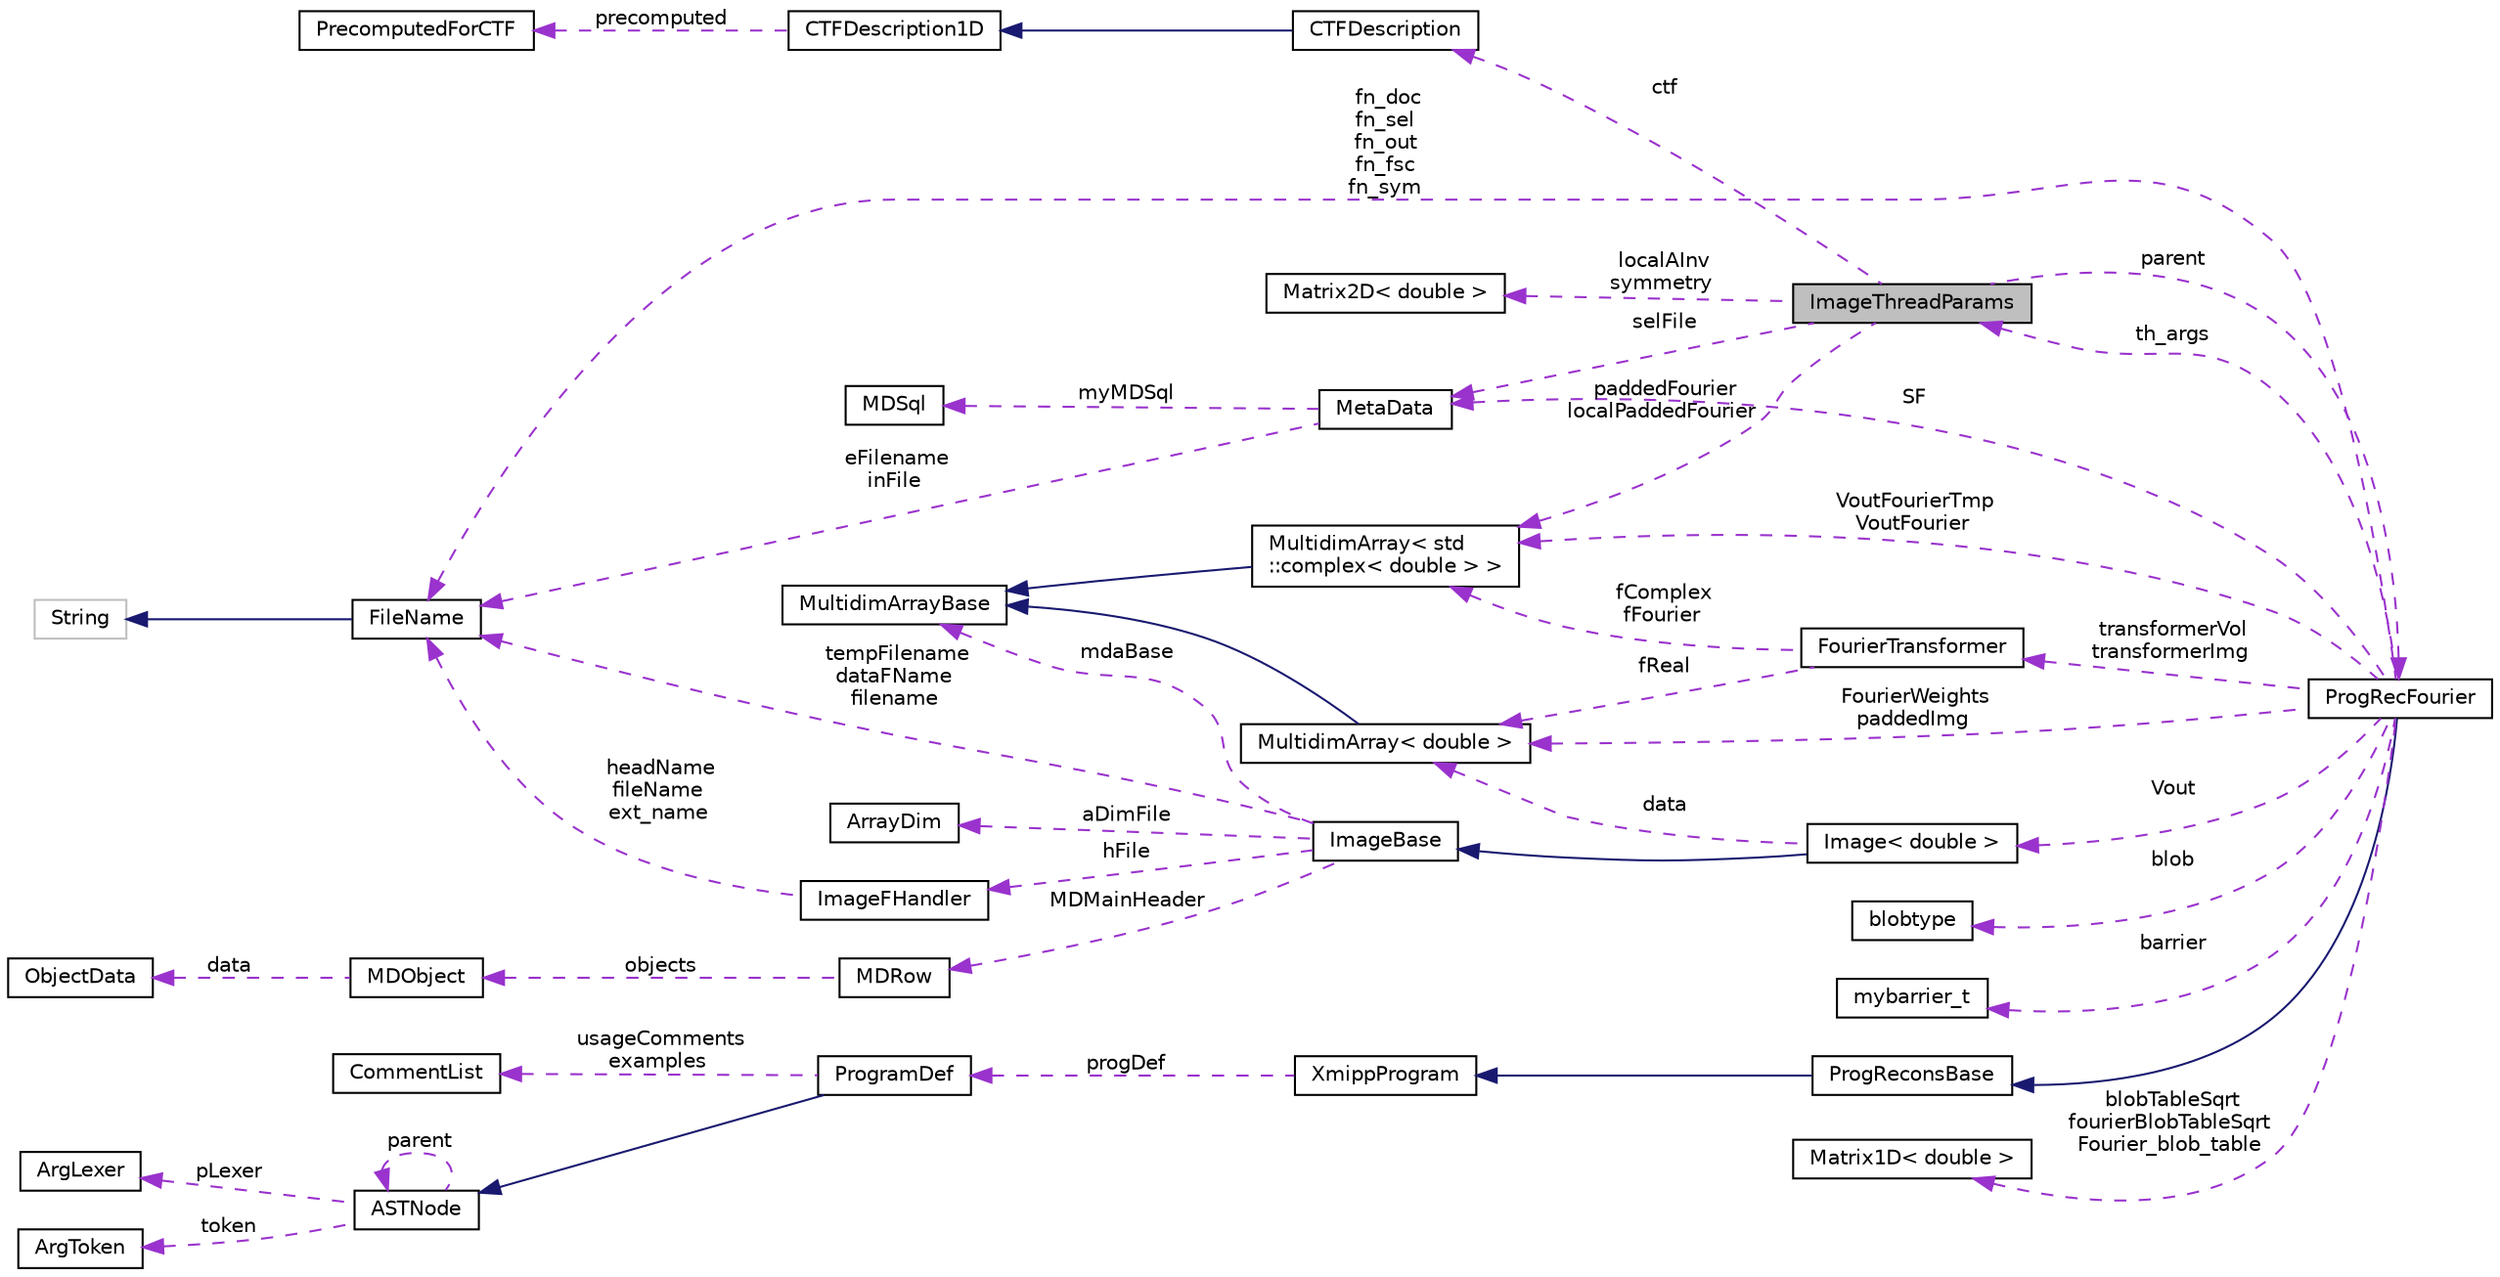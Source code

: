 digraph "ImageThreadParams"
{
  edge [fontname="Helvetica",fontsize="10",labelfontname="Helvetica",labelfontsize="10"];
  node [fontname="Helvetica",fontsize="10",shape=record];
  rankdir="LR";
  Node1 [label="ImageThreadParams",height=0.2,width=0.4,color="black", fillcolor="grey75", style="filled", fontcolor="black"];
  Node2 -> Node1 [dir="back",color="darkorchid3",fontsize="10",style="dashed",label=" selFile" ,fontname="Helvetica"];
  Node2 [label="MetaData",height=0.2,width=0.4,color="black", fillcolor="white", style="filled",URL="$classMetaData.html"];
  Node3 -> Node2 [dir="back",color="darkorchid3",fontsize="10",style="dashed",label=" myMDSql" ,fontname="Helvetica"];
  Node3 [label="MDSql",height=0.2,width=0.4,color="black", fillcolor="white", style="filled",URL="$classMDSql.html"];
  Node4 -> Node2 [dir="back",color="darkorchid3",fontsize="10",style="dashed",label=" eFilename\ninFile" ,fontname="Helvetica"];
  Node4 [label="FileName",height=0.2,width=0.4,color="black", fillcolor="white", style="filled",URL="$classFileName.html"];
  Node5 -> Node4 [dir="back",color="midnightblue",fontsize="10",style="solid",fontname="Helvetica"];
  Node5 [label="String",height=0.2,width=0.4,color="grey75", fillcolor="white", style="filled"];
  Node6 -> Node1 [dir="back",color="darkorchid3",fontsize="10",style="dashed",label=" ctf" ,fontname="Helvetica"];
  Node6 [label="CTFDescription",height=0.2,width=0.4,color="black", fillcolor="white", style="filled",URL="$classCTFDescription.html"];
  Node7 -> Node6 [dir="back",color="midnightblue",fontsize="10",style="solid",fontname="Helvetica"];
  Node7 [label="CTFDescription1D",height=0.2,width=0.4,color="black", fillcolor="white", style="filled",URL="$classCTFDescription1D.html"];
  Node8 -> Node7 [dir="back",color="darkorchid3",fontsize="10",style="dashed",label=" precomputed" ,fontname="Helvetica"];
  Node8 [label="PrecomputedForCTF",height=0.2,width=0.4,color="black", fillcolor="white", style="filled",URL="$classPrecomputedForCTF.html"];
  Node9 -> Node1 [dir="back",color="darkorchid3",fontsize="10",style="dashed",label=" localAInv\nsymmetry" ,fontname="Helvetica"];
  Node9 [label="Matrix2D\< double \>",height=0.2,width=0.4,color="black", fillcolor="white", style="filled",URL="$classMatrix2D.html"];
  Node10 -> Node1 [dir="back",color="darkorchid3",fontsize="10",style="dashed",label=" parent" ,fontname="Helvetica"];
  Node10 [label="ProgRecFourier",height=0.2,width=0.4,color="black", fillcolor="white", style="filled",URL="$classProgRecFourier.html"];
  Node11 -> Node10 [dir="back",color="midnightblue",fontsize="10",style="solid",fontname="Helvetica"];
  Node11 [label="ProgReconsBase",height=0.2,width=0.4,color="black", fillcolor="white", style="filled",URL="$classProgReconsBase.html"];
  Node12 -> Node11 [dir="back",color="midnightblue",fontsize="10",style="solid",fontname="Helvetica"];
  Node12 [label="XmippProgram",height=0.2,width=0.4,color="black", fillcolor="white", style="filled",URL="$classXmippProgram.html"];
  Node13 -> Node12 [dir="back",color="darkorchid3",fontsize="10",style="dashed",label=" progDef" ,fontname="Helvetica"];
  Node13 [label="ProgramDef",height=0.2,width=0.4,color="black", fillcolor="white", style="filled",URL="$classProgramDef.html"];
  Node14 -> Node13 [dir="back",color="midnightblue",fontsize="10",style="solid",fontname="Helvetica"];
  Node14 [label="ASTNode",height=0.2,width=0.4,color="black", fillcolor="white", style="filled",URL="$classASTNode.html"];
  Node15 -> Node14 [dir="back",color="darkorchid3",fontsize="10",style="dashed",label=" token" ,fontname="Helvetica"];
  Node15 [label="ArgToken",height=0.2,width=0.4,color="black", fillcolor="white", style="filled",URL="$classArgToken.html"];
  Node16 -> Node14 [dir="back",color="darkorchid3",fontsize="10",style="dashed",label=" pLexer" ,fontname="Helvetica"];
  Node16 [label="ArgLexer",height=0.2,width=0.4,color="black", fillcolor="white", style="filled",URL="$classArgLexer.html"];
  Node14 -> Node14 [dir="back",color="darkorchid3",fontsize="10",style="dashed",label=" parent" ,fontname="Helvetica"];
  Node17 -> Node13 [dir="back",color="darkorchid3",fontsize="10",style="dashed",label=" usageComments\nexamples" ,fontname="Helvetica"];
  Node17 [label="CommentList",height=0.2,width=0.4,color="black", fillcolor="white", style="filled",URL="$classCommentList.html"];
  Node2 -> Node10 [dir="back",color="darkorchid3",fontsize="10",style="dashed",label=" SF" ,fontname="Helvetica"];
  Node18 -> Node10 [dir="back",color="darkorchid3",fontsize="10",style="dashed",label=" transformerVol\ntransformerImg" ,fontname="Helvetica"];
  Node18 [label="FourierTransformer",height=0.2,width=0.4,color="black", fillcolor="white", style="filled",URL="$classFourierTransformer.html"];
  Node19 -> Node18 [dir="back",color="darkorchid3",fontsize="10",style="dashed",label=" fReal" ,fontname="Helvetica"];
  Node19 [label="MultidimArray\< double \>",height=0.2,width=0.4,color="black", fillcolor="white", style="filled",URL="$classMultidimArray.html"];
  Node20 -> Node19 [dir="back",color="midnightblue",fontsize="10",style="solid",fontname="Helvetica"];
  Node20 [label="MultidimArrayBase",height=0.2,width=0.4,color="black", fillcolor="white", style="filled",URL="$classMultidimArrayBase.html"];
  Node21 -> Node18 [dir="back",color="darkorchid3",fontsize="10",style="dashed",label=" fComplex\nfFourier" ,fontname="Helvetica"];
  Node21 [label="MultidimArray\< std\l::complex\< double \> \>",height=0.2,width=0.4,color="black", fillcolor="white", style="filled",URL="$classMultidimArray.html"];
  Node20 -> Node21 [dir="back",color="midnightblue",fontsize="10",style="solid",fontname="Helvetica"];
  Node22 -> Node10 [dir="back",color="darkorchid3",fontsize="10",style="dashed",label=" blob" ,fontname="Helvetica"];
  Node22 [label="blobtype",height=0.2,width=0.4,color="black", fillcolor="white", style="filled",URL="$structblobtype.html"];
  Node23 -> Node10 [dir="back",color="darkorchid3",fontsize="10",style="dashed",label=" barrier" ,fontname="Helvetica"];
  Node23 [label="mybarrier_t",height=0.2,width=0.4,color="black", fillcolor="white", style="filled",URL="$structmybarrier__t.html"];
  Node24 -> Node10 [dir="back",color="darkorchid3",fontsize="10",style="dashed",label=" Vout" ,fontname="Helvetica"];
  Node24 [label="Image\< double \>",height=0.2,width=0.4,color="black", fillcolor="white", style="filled",URL="$classImage.html"];
  Node25 -> Node24 [dir="back",color="midnightblue",fontsize="10",style="solid",fontname="Helvetica"];
  Node25 [label="ImageBase",height=0.2,width=0.4,color="black", fillcolor="white", style="filled",URL="$classImageBase.html",tooltip="Image base class. "];
  Node20 -> Node25 [dir="back",color="darkorchid3",fontsize="10",style="dashed",label=" mdaBase" ,fontname="Helvetica"];
  Node26 -> Node25 [dir="back",color="darkorchid3",fontsize="10",style="dashed",label=" hFile" ,fontname="Helvetica"];
  Node26 [label="ImageFHandler",height=0.2,width=0.4,color="black", fillcolor="white", style="filled",URL="$structImageFHandler.html"];
  Node4 -> Node26 [dir="back",color="darkorchid3",fontsize="10",style="dashed",label=" headName\nfileName\next_name" ,fontname="Helvetica"];
  Node27 -> Node25 [dir="back",color="darkorchid3",fontsize="10",style="dashed",label=" MDMainHeader" ,fontname="Helvetica"];
  Node27 [label="MDRow",height=0.2,width=0.4,color="black", fillcolor="white", style="filled",URL="$classMDRow.html"];
  Node28 -> Node27 [dir="back",color="darkorchid3",fontsize="10",style="dashed",label=" objects" ,fontname="Helvetica"];
  Node28 [label="MDObject",height=0.2,width=0.4,color="black", fillcolor="white", style="filled",URL="$classMDObject.html"];
  Node29 -> Node28 [dir="back",color="darkorchid3",fontsize="10",style="dashed",label=" data" ,fontname="Helvetica"];
  Node29 [label="ObjectData",height=0.2,width=0.4,color="black", fillcolor="white", style="filled",URL="$unionObjectData.html"];
  Node30 -> Node25 [dir="back",color="darkorchid3",fontsize="10",style="dashed",label=" aDimFile" ,fontname="Helvetica"];
  Node30 [label="ArrayDim",height=0.2,width=0.4,color="black", fillcolor="white", style="filled",URL="$structArrayDim.html"];
  Node4 -> Node25 [dir="back",color="darkorchid3",fontsize="10",style="dashed",label=" tempFilename\ndataFName\nfilename" ,fontname="Helvetica"];
  Node19 -> Node24 [dir="back",color="darkorchid3",fontsize="10",style="dashed",label=" data" ,fontname="Helvetica"];
  Node31 -> Node10 [dir="back",color="darkorchid3",fontsize="10",style="dashed",label=" blobTableSqrt\nfourierBlobTableSqrt\nFourier_blob_table" ,fontname="Helvetica"];
  Node31 [label="Matrix1D\< double \>",height=0.2,width=0.4,color="black", fillcolor="white", style="filled",URL="$classMatrix1D.html"];
  Node19 -> Node10 [dir="back",color="darkorchid3",fontsize="10",style="dashed",label=" FourierWeights\npaddedImg" ,fontname="Helvetica"];
  Node21 -> Node10 [dir="back",color="darkorchid3",fontsize="10",style="dashed",label=" VoutFourierTmp\nVoutFourier" ,fontname="Helvetica"];
  Node1 -> Node10 [dir="back",color="darkorchid3",fontsize="10",style="dashed",label=" th_args" ,fontname="Helvetica"];
  Node4 -> Node10 [dir="back",color="darkorchid3",fontsize="10",style="dashed",label=" fn_doc\nfn_sel\nfn_out\nfn_fsc\nfn_sym" ,fontname="Helvetica"];
  Node21 -> Node1 [dir="back",color="darkorchid3",fontsize="10",style="dashed",label=" paddedFourier\nlocalPaddedFourier" ,fontname="Helvetica"];
}
